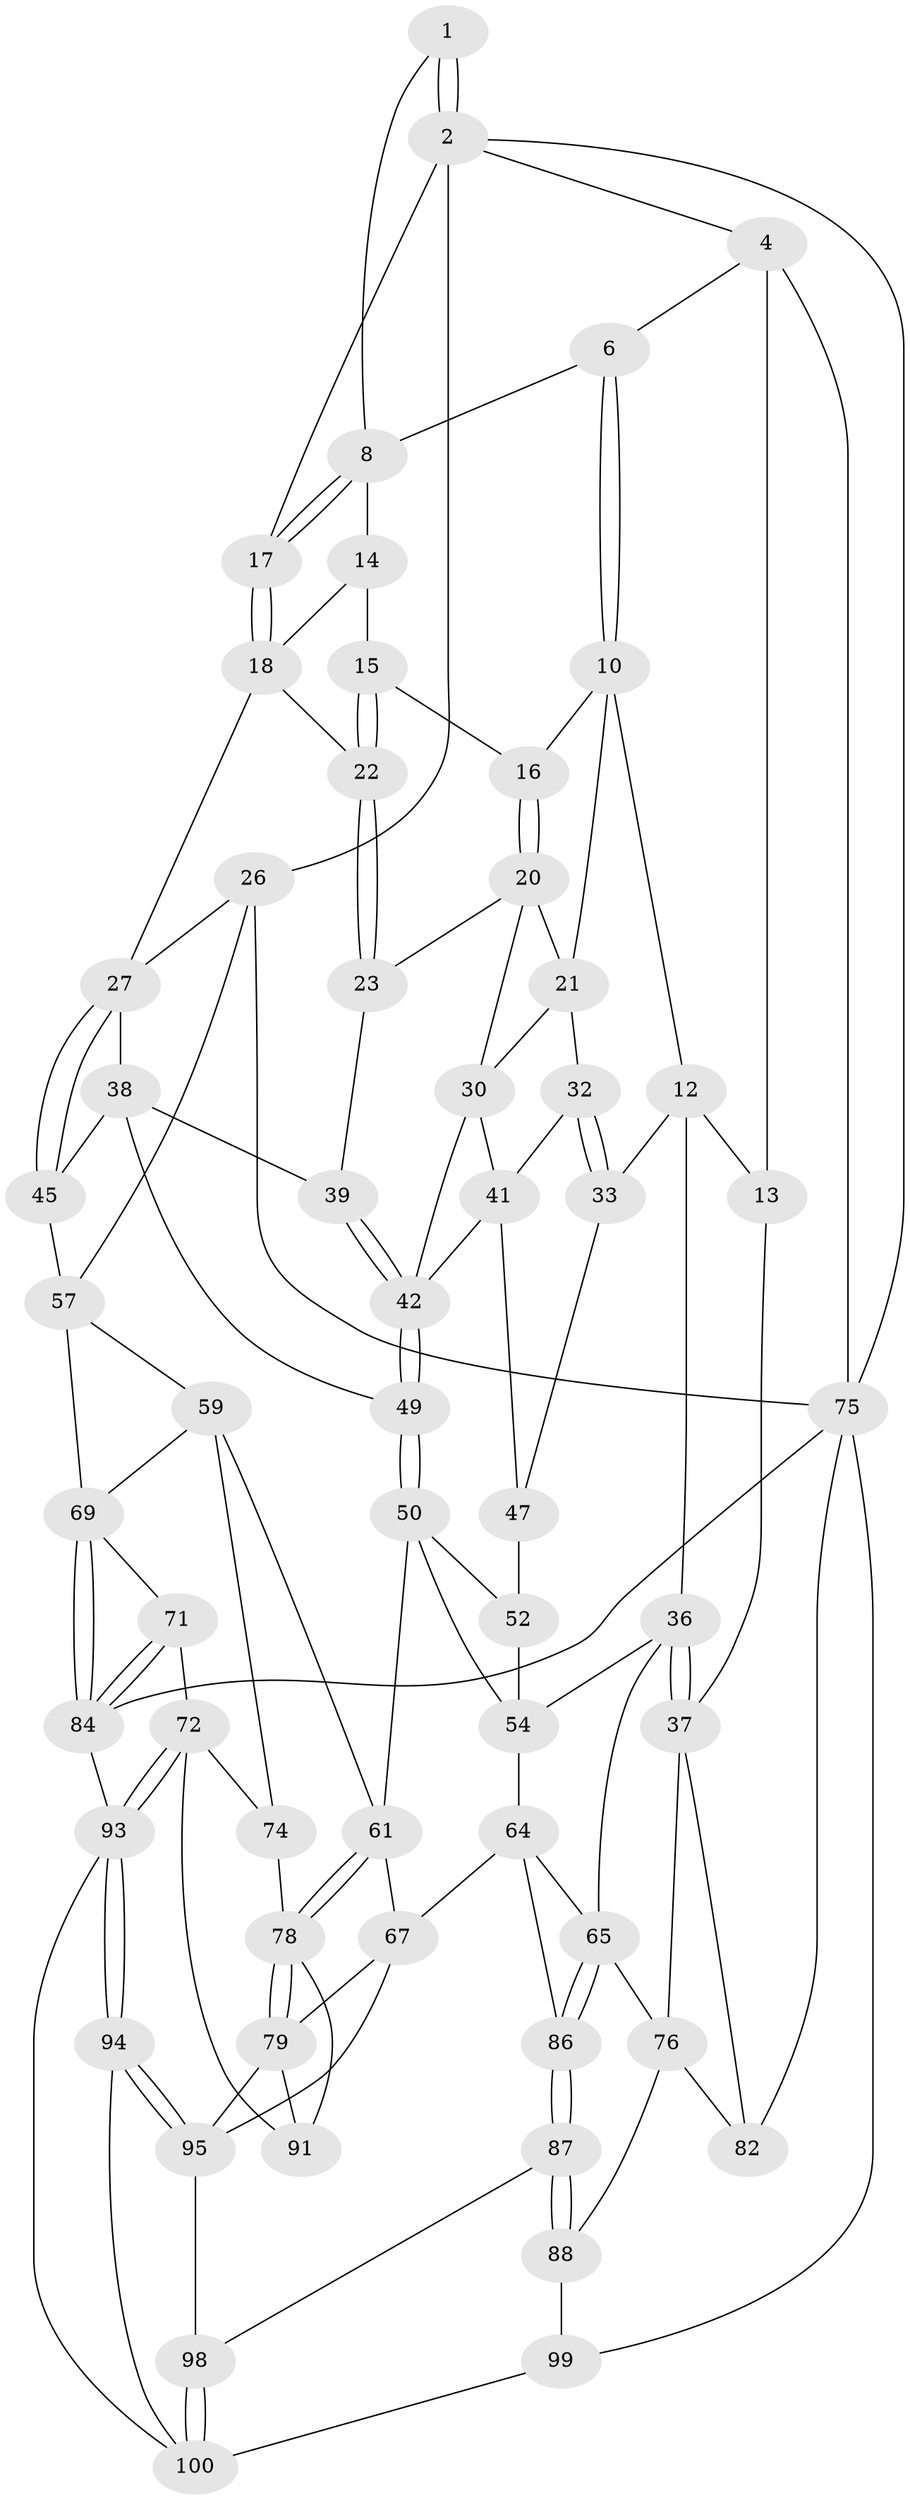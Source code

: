 // original degree distribution, {3: 0.0196078431372549, 5: 0.5294117647058824, 6: 0.21568627450980393, 4: 0.23529411764705882}
// Generated by graph-tools (version 1.1) at 2025/11/02/21/25 10:11:12]
// undirected, 60 vertices, 132 edges
graph export_dot {
graph [start="1"]
  node [color=gray90,style=filled];
  1 [pos="+0.6027734610017612+0"];
  2 [pos="+1+0",super="+3"];
  4 [pos="+0+0",super="+5"];
  6 [pos="+0.49333689673337067+0",super="+7"];
  8 [pos="+0.7649365452788833+0.11356618566060213",super="+9"];
  10 [pos="+0.4629726499483295+0.01429193253680282",super="+11"];
  12 [pos="+0.21240724999984703+0.1929061776029326",super="+34"];
  13 [pos="+0.2036232439082865+0.1826142440994947",super="+29"];
  14 [pos="+0.6418017916713512+0.14915189900627968"];
  15 [pos="+0.5740060954614935+0.18069066031704353"];
  16 [pos="+0.4929545697376667+0.1345476538948745"];
  17 [pos="+0.8176896656475491+0.13480200690488386"];
  18 [pos="+0.8130885310725776+0.26600684690477905",super="+19"];
  20 [pos="+0.4376669089007501+0.24336601483693518",super="+24"];
  21 [pos="+0.3072431179218363+0.238115238543692",super="+31"];
  22 [pos="+0.5916695495853219+0.2281849513104165",super="+25"];
  23 [pos="+0.5149092910429619+0.3256050449798591",super="+35"];
  26 [pos="+1+0.19829112499987536",super="+56"];
  27 [pos="+0.8351774061344399+0.2834711331689696",super="+28"];
  30 [pos="+0.38851763944630163+0.3599873682251507",super="+40"];
  32 [pos="+0.29624064883317885+0.3878124715773124"];
  33 [pos="+0.23407117567281543+0.42479424156969375"];
  36 [pos="+0+0.49586587481019095",super="+55"];
  37 [pos="+0+0.5004460159942309",super="+77"];
  38 [pos="+0.7731314699951322+0.31891544689623713",super="+46"];
  39 [pos="+0.5535319580135423+0.4391688157704013"];
  41 [pos="+0.32145071633761607+0.3966998398984454",super="+44"];
  42 [pos="+0.5525688506133147+0.4458608776477189",super="+43"];
  45 [pos="+0.8860922914477626+0.4461757206824019"];
  47 [pos="+0.3854706090824663+0.45361245995364446",super="+48"];
  49 [pos="+0.5940824129786746+0.5403673818324203"];
  50 [pos="+0.5937092379904209+0.5535368763722974",super="+51"];
  52 [pos="+0.3945094169333973+0.5320031551108317",super="+53"];
  54 [pos="+0.2880355752251073+0.5933459029724718",super="+63"];
  57 [pos="+1+0.5791869883346386",super="+58"];
  59 [pos="+0.7032668898057397+0.6319754549159374",super="+60"];
  61 [pos="+0.6416181469214937+0.6272812462322896",super="+62"];
  64 [pos="+0.36219769468976304+0.7044161402510358",super="+68"];
  65 [pos="+0.243682613563769+0.767868263283757",super="+66"];
  67 [pos="+0.44102656591655187+0.7952317568583702",super="+80"];
  69 [pos="+1+0.5853461004222655",super="+70"];
  71 [pos="+0.8391348724355281+0.7907841213802298"];
  72 [pos="+0.8078503072185619+0.7945174581525403",super="+73"];
  74 [pos="+0.7565892169822813+0.7543787319667988"];
  75 [pos="+1+1",super="+83"];
  76 [pos="+0.15909994315535378+0.7753561040094712",super="+90"];
  78 [pos="+0.6243080864953393+0.7273599087054154",super="+81"];
  79 [pos="+0.5810154705470316+0.8239012650107643",super="+92"];
  82 [pos="+0+1"];
  84 [pos="+0.8954367195383148+0.794648496253941",super="+85"];
  86 [pos="+0.2840427116490668+0.8541795975686831"];
  87 [pos="+0.2797416666122437+0.8819497842047528"];
  88 [pos="+0.2741279083958117+0.8936590707192077",super="+89"];
  91 [pos="+0.6696796775019872+0.8759258710965455"];
  93 [pos="+0.7363071584145258+1",super="+96"];
  94 [pos="+0.6696425684972467+0.9709632341098301"];
  95 [pos="+0.6634912715087232+0.9545528748541149",super="+97"];
  98 [pos="+0.4564788739714916+0.8672375938569312"];
  99 [pos="+0+1",super="+102"];
  100 [pos="+0.4455688723150017+0.9489360904094986",super="+101"];
  1 -- 2;
  1 -- 2;
  1 -- 8;
  2 -- 17;
  2 -- 75;
  2 -- 26;
  2 -- 4;
  4 -- 75;
  4 -- 13 [weight=2];
  4 -- 6;
  6 -- 10;
  6 -- 10;
  6 -- 8;
  8 -- 17;
  8 -- 17;
  8 -- 14;
  10 -- 16;
  10 -- 12;
  10 -- 21;
  12 -- 13;
  12 -- 33;
  12 -- 36;
  13 -- 37;
  14 -- 15;
  14 -- 18;
  15 -- 16;
  15 -- 22;
  15 -- 22;
  16 -- 20;
  16 -- 20;
  17 -- 18;
  17 -- 18;
  18 -- 27;
  18 -- 22;
  20 -- 21;
  20 -- 30;
  20 -- 23;
  21 -- 32;
  21 -- 30;
  22 -- 23 [weight=2];
  22 -- 23;
  23 -- 39;
  26 -- 27;
  26 -- 57;
  26 -- 75;
  27 -- 45;
  27 -- 45;
  27 -- 38;
  30 -- 41;
  30 -- 42;
  32 -- 33;
  32 -- 33;
  32 -- 41;
  33 -- 47;
  36 -- 37;
  36 -- 37;
  36 -- 54;
  36 -- 65;
  37 -- 82;
  37 -- 76;
  38 -- 39;
  38 -- 49;
  38 -- 45;
  39 -- 42;
  39 -- 42;
  41 -- 47;
  41 -- 42;
  42 -- 49;
  42 -- 49;
  45 -- 57;
  47 -- 52 [weight=2];
  49 -- 50;
  49 -- 50;
  50 -- 61;
  50 -- 52;
  50 -- 54;
  52 -- 54;
  54 -- 64;
  57 -- 69;
  57 -- 59;
  59 -- 74;
  59 -- 61;
  59 -- 69;
  61 -- 78;
  61 -- 78;
  61 -- 67;
  64 -- 65;
  64 -- 67;
  64 -- 86;
  65 -- 86;
  65 -- 86;
  65 -- 76;
  67 -- 95;
  67 -- 79;
  69 -- 84;
  69 -- 84;
  69 -- 71;
  71 -- 72;
  71 -- 84;
  71 -- 84;
  72 -- 93;
  72 -- 93;
  72 -- 74;
  72 -- 91;
  74 -- 78;
  75 -- 84;
  75 -- 99;
  75 -- 82;
  76 -- 88;
  76 -- 82;
  78 -- 79;
  78 -- 79;
  78 -- 91;
  79 -- 91;
  79 -- 95;
  84 -- 93;
  86 -- 87;
  86 -- 87;
  87 -- 88;
  87 -- 88;
  87 -- 98;
  88 -- 99 [weight=2];
  93 -- 94;
  93 -- 94;
  93 -- 100;
  94 -- 95;
  94 -- 95;
  94 -- 100;
  95 -- 98;
  98 -- 100;
  98 -- 100;
  99 -- 100;
}
